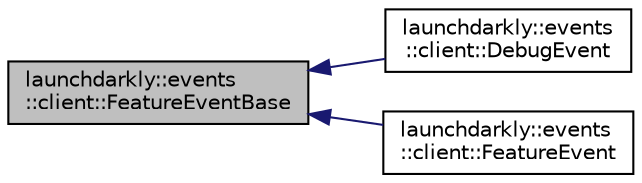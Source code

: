 digraph "launchdarkly::events::client::FeatureEventBase"
{
 // LATEX_PDF_SIZE
  edge [fontname="Helvetica",fontsize="10",labelfontname="Helvetica",labelfontsize="10"];
  node [fontname="Helvetica",fontsize="10",shape=record];
  rankdir="LR";
  Node1 [label="launchdarkly::events\l::client::FeatureEventBase",height=0.2,width=0.4,color="black", fillcolor="grey75", style="filled", fontcolor="black",tooltip=" "];
  Node1 -> Node2 [dir="back",color="midnightblue",fontsize="10",style="solid",fontname="Helvetica"];
  Node2 [label="launchdarkly::events\l::client::DebugEvent",height=0.2,width=0.4,color="black", fillcolor="white", style="filled",URL="$structlaunchdarkly_1_1events_1_1client_1_1DebugEvent.html",tooltip=" "];
  Node1 -> Node3 [dir="back",color="midnightblue",fontsize="10",style="solid",fontname="Helvetica"];
  Node3 [label="launchdarkly::events\l::client::FeatureEvent",height=0.2,width=0.4,color="black", fillcolor="white", style="filled",URL="$structlaunchdarkly_1_1events_1_1client_1_1FeatureEvent.html",tooltip=" "];
}
